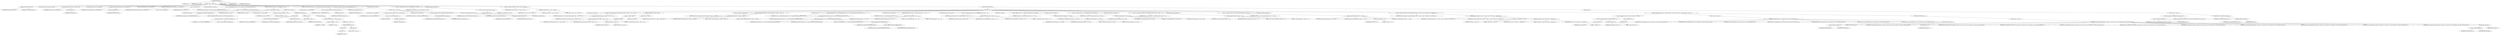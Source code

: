 digraph "buildFinished" {  
"47" [label = <(METHOD,buildFinished)<SUB>116</SUB>> ]
"8" [label = <(PARAM,this)<SUB>116</SUB>> ]
"48" [label = <(PARAM,BuildEvent event)<SUB>116</SUB>> ]
"49" [label = <(BLOCK,&lt;empty&gt;,&lt;empty&gt;)<SUB>116</SUB>> ]
"50" [label = <(buildFinished,buildFinished(event))<SUB>117</SUB>> ]
"51" [label = <(IDENTIFIER,super,buildFinished(event))<SUB>117</SUB>> ]
"52" [label = <(IDENTIFIER,event,buildFinished(event))<SUB>117</SUB>> ]
"53" [label = <(LOCAL,Project project: org.apache.tools.ant.Project)> ]
"54" [label = <(&lt;operator&gt;.assignment,Project project = getProject())<SUB>119</SUB>> ]
"55" [label = <(IDENTIFIER,project,Project project = getProject())<SUB>119</SUB>> ]
"56" [label = <(getProject,getProject())<SUB>119</SUB>> ]
"57" [label = <(IDENTIFIER,event,getProject())<SUB>119</SUB>> ]
"58" [label = <(LOCAL,Hashtable properties: java.util.Hashtable)> ]
"59" [label = <(&lt;operator&gt;.assignment,Hashtable properties = getProperties())<SUB>120</SUB>> ]
"60" [label = <(IDENTIFIER,properties,Hashtable properties = getProperties())<SUB>120</SUB>> ]
"61" [label = <(getProperties,getProperties())<SUB>120</SUB>> ]
"62" [label = <(IDENTIFIER,project,getProperties())<SUB>120</SUB>> ]
"4" [label = <(LOCAL,Properties fileProperties: java.util.Properties)> ]
"63" [label = <(&lt;operator&gt;.assignment,Properties fileProperties = new Properties())<SUB>124</SUB>> ]
"64" [label = <(IDENTIFIER,fileProperties,Properties fileProperties = new Properties())<SUB>124</SUB>> ]
"65" [label = <(&lt;operator&gt;.alloc,new Properties())<SUB>124</SUB>> ]
"66" [label = <(&lt;init&gt;,new Properties())<SUB>124</SUB>> ]
"3" [label = <(IDENTIFIER,fileProperties,new Properties())<SUB>124</SUB>> ]
"67" [label = <(LOCAL,String filename: java.lang.String)> ]
"68" [label = <(&lt;operator&gt;.assignment,String filename = (String) properties.get(&quot;MailLogger.properties.file&quot;))<SUB>125</SUB>> ]
"69" [label = <(IDENTIFIER,filename,String filename = (String) properties.get(&quot;MailLogger.properties.file&quot;))<SUB>125</SUB>> ]
"70" [label = <(&lt;operator&gt;.cast,(String) properties.get(&quot;MailLogger.properties.file&quot;))<SUB>125</SUB>> ]
"71" [label = <(TYPE_REF,String,String)<SUB>125</SUB>> ]
"72" [label = <(get,properties.get(&quot;MailLogger.properties.file&quot;))<SUB>125</SUB>> ]
"73" [label = <(IDENTIFIER,properties,properties.get(&quot;MailLogger.properties.file&quot;))<SUB>125</SUB>> ]
"74" [label = <(LITERAL,&quot;MailLogger.properties.file&quot;,properties.get(&quot;MailLogger.properties.file&quot;))<SUB>125</SUB>> ]
"75" [label = <(CONTROL_STRUCTURE,if (filename != null),if (filename != null))<SUB>126</SUB>> ]
"76" [label = <(&lt;operator&gt;.notEquals,filename != null)<SUB>126</SUB>> ]
"77" [label = <(IDENTIFIER,filename,filename != null)<SUB>126</SUB>> ]
"78" [label = <(LITERAL,null,filename != null)<SUB>126</SUB>> ]
"79" [label = <(BLOCK,&lt;empty&gt;,&lt;empty&gt;)<SUB>126</SUB>> ]
"6" [label = <(LOCAL,InputStream is: java.io.InputStream)> ]
"80" [label = <(&lt;operator&gt;.assignment,InputStream is = null)<SUB>127</SUB>> ]
"81" [label = <(IDENTIFIER,is,InputStream is = null)<SUB>127</SUB>> ]
"82" [label = <(LITERAL,null,InputStream is = null)<SUB>127</SUB>> ]
"83" [label = <(CONTROL_STRUCTURE,try,try)<SUB>128</SUB>> ]
"84" [label = <(BLOCK,try,try)<SUB>128</SUB>> ]
"85" [label = <(&lt;operator&gt;.assignment,is = new FileInputStream(filename))<SUB>129</SUB>> ]
"86" [label = <(IDENTIFIER,is,is = new FileInputStream(filename))<SUB>129</SUB>> ]
"87" [label = <(&lt;operator&gt;.alloc,new FileInputStream(filename))<SUB>129</SUB>> ]
"88" [label = <(&lt;init&gt;,new FileInputStream(filename))<SUB>129</SUB>> ]
"5" [label = <(IDENTIFIER,is,new FileInputStream(filename))<SUB>129</SUB>> ]
"89" [label = <(IDENTIFIER,filename,new FileInputStream(filename))<SUB>129</SUB>> ]
"90" [label = <(load,fileProperties.load(is))<SUB>130</SUB>> ]
"91" [label = <(IDENTIFIER,fileProperties,fileProperties.load(is))<SUB>130</SUB>> ]
"92" [label = <(IDENTIFIER,is,fileProperties.load(is))<SUB>130</SUB>> ]
"93" [label = <(BLOCK,catch,catch)> ]
"94" [label = <(BLOCK,&lt;empty&gt;,&lt;empty&gt;)<SUB>131</SUB>> ]
"95" [label = <(BLOCK,finally,finally)<SUB>133</SUB>> ]
"96" [label = <(CONTROL_STRUCTURE,if (is != null),if (is != null))<SUB>134</SUB>> ]
"97" [label = <(&lt;operator&gt;.notEquals,is != null)<SUB>134</SUB>> ]
"98" [label = <(IDENTIFIER,is,is != null)<SUB>134</SUB>> ]
"99" [label = <(LITERAL,null,is != null)<SUB>134</SUB>> ]
"100" [label = <(BLOCK,&lt;empty&gt;,&lt;empty&gt;)<SUB>134</SUB>> ]
"101" [label = <(CONTROL_STRUCTURE,try,try)<SUB>135</SUB>> ]
"102" [label = <(BLOCK,try,try)<SUB>135</SUB>> ]
"103" [label = <(close,is.close())<SUB>136</SUB>> ]
"104" [label = <(IDENTIFIER,is,is.close())<SUB>136</SUB>> ]
"105" [label = <(BLOCK,catch,catch)> ]
"106" [label = <(BLOCK,&lt;empty&gt;,&lt;empty&gt;)<SUB>137</SUB>> ]
"107" [label = <(CONTROL_STRUCTURE,for (Enumeration e = fileProperties.keys(); Some(e.hasMoreElements()); ),for (Enumeration e = fileProperties.keys(); Some(e.hasMoreElements()); ))<SUB>144</SUB>> ]
"108" [label = <(LOCAL,Enumeration e: java.util.Enumeration)> ]
"109" [label = <(&lt;operator&gt;.assignment,Enumeration e = fileProperties.keys())<SUB>144</SUB>> ]
"110" [label = <(IDENTIFIER,e,Enumeration e = fileProperties.keys())<SUB>144</SUB>> ]
"111" [label = <(keys,fileProperties.keys())<SUB>144</SUB>> ]
"112" [label = <(IDENTIFIER,fileProperties,fileProperties.keys())<SUB>144</SUB>> ]
"113" [label = <(hasMoreElements,e.hasMoreElements())<SUB>144</SUB>> ]
"114" [label = <(IDENTIFIER,e,e.hasMoreElements())<SUB>144</SUB>> ]
"115" [label = <(BLOCK,&lt;empty&gt;,&lt;empty&gt;)<SUB>144</SUB>> ]
"116" [label = <(LOCAL,String key: java.lang.String)> ]
"117" [label = <(&lt;operator&gt;.assignment,String key = (String) e.nextElement())<SUB>145</SUB>> ]
"118" [label = <(IDENTIFIER,key,String key = (String) e.nextElement())<SUB>145</SUB>> ]
"119" [label = <(&lt;operator&gt;.cast,(String) e.nextElement())<SUB>145</SUB>> ]
"120" [label = <(TYPE_REF,String,String)<SUB>145</SUB>> ]
"121" [label = <(nextElement,e.nextElement())<SUB>145</SUB>> ]
"122" [label = <(IDENTIFIER,e,e.nextElement())<SUB>145</SUB>> ]
"123" [label = <(LOCAL,String value: java.lang.String)> ]
"124" [label = <(&lt;operator&gt;.assignment,String value = fileProperties.getProperty(key))<SUB>146</SUB>> ]
"125" [label = <(IDENTIFIER,value,String value = fileProperties.getProperty(key))<SUB>146</SUB>> ]
"126" [label = <(getProperty,fileProperties.getProperty(key))<SUB>146</SUB>> ]
"127" [label = <(IDENTIFIER,fileProperties,fileProperties.getProperty(key))<SUB>146</SUB>> ]
"128" [label = <(IDENTIFIER,key,fileProperties.getProperty(key))<SUB>146</SUB>> ]
"129" [label = <(put,put(key, project.replaceProperties(value)))<SUB>147</SUB>> ]
"130" [label = <(IDENTIFIER,properties,put(key, project.replaceProperties(value)))<SUB>147</SUB>> ]
"131" [label = <(IDENTIFIER,key,put(key, project.replaceProperties(value)))<SUB>147</SUB>> ]
"132" [label = <(replaceProperties,replaceProperties(value))<SUB>147</SUB>> ]
"133" [label = <(IDENTIFIER,project,replaceProperties(value))<SUB>147</SUB>> ]
"134" [label = <(IDENTIFIER,value,replaceProperties(value))<SUB>147</SUB>> ]
"135" [label = <(LOCAL,boolean success: boolean)> ]
"136" [label = <(&lt;operator&gt;.assignment,boolean success = event.getException() == null)<SUB>150</SUB>> ]
"137" [label = <(IDENTIFIER,success,boolean success = event.getException() == null)<SUB>150</SUB>> ]
"138" [label = <(&lt;operator&gt;.equals,event.getException() == null)<SUB>150</SUB>> ]
"139" [label = <(getException,getException())<SUB>150</SUB>> ]
"140" [label = <(IDENTIFIER,event,getException())<SUB>150</SUB>> ]
"141" [label = <(LITERAL,null,event.getException() == null)<SUB>150</SUB>> ]
"142" [label = <(LOCAL,String prefix: java.lang.String)> ]
"143" [label = <(&lt;operator&gt;.assignment,String prefix = success ? &quot;success&quot; : &quot;failure&quot;)<SUB>151</SUB>> ]
"144" [label = <(IDENTIFIER,prefix,String prefix = success ? &quot;success&quot; : &quot;failure&quot;)<SUB>151</SUB>> ]
"145" [label = <(&lt;operator&gt;.conditional,success ? &quot;success&quot; : &quot;failure&quot;)<SUB>151</SUB>> ]
"146" [label = <(IDENTIFIER,success,success ? &quot;success&quot; : &quot;failure&quot;)<SUB>151</SUB>> ]
"147" [label = <(LITERAL,&quot;success&quot;,success ? &quot;success&quot; : &quot;failure&quot;)<SUB>151</SUB>> ]
"148" [label = <(LITERAL,&quot;failure&quot;,success ? &quot;success&quot; : &quot;failure&quot;)<SUB>151</SUB>> ]
"149" [label = <(CONTROL_STRUCTURE,try,try)<SUB>153</SUB>> ]
"150" [label = <(BLOCK,try,try)<SUB>153</SUB>> ]
"151" [label = <(LOCAL,boolean notify: boolean)> ]
"152" [label = <(&lt;operator&gt;.assignment,boolean notify = toBoolean(getValue(properties, prefix + &quot;.notify&quot;, &quot;on&quot;)))<SUB>154</SUB>> ]
"153" [label = <(IDENTIFIER,notify,boolean notify = toBoolean(getValue(properties, prefix + &quot;.notify&quot;, &quot;on&quot;)))<SUB>154</SUB>> ]
"154" [label = <(toBoolean,toBoolean(getValue(properties, prefix + &quot;.notify&quot;, &quot;on&quot;)))<SUB>154</SUB>> ]
"155" [label = <(IDENTIFIER,Project,toBoolean(getValue(properties, prefix + &quot;.notify&quot;, &quot;on&quot;)))<SUB>154</SUB>> ]
"156" [label = <(getValue,this.getValue(properties, prefix + &quot;.notify&quot;, &quot;on&quot;))<SUB>154</SUB>> ]
"7" [label = <(IDENTIFIER,this,this.getValue(properties, prefix + &quot;.notify&quot;, &quot;on&quot;))<SUB>154</SUB>> ]
"157" [label = <(IDENTIFIER,properties,this.getValue(properties, prefix + &quot;.notify&quot;, &quot;on&quot;))<SUB>154</SUB>> ]
"158" [label = <(&lt;operator&gt;.addition,prefix + &quot;.notify&quot;)<SUB>155</SUB>> ]
"159" [label = <(IDENTIFIER,prefix,prefix + &quot;.notify&quot;)<SUB>155</SUB>> ]
"160" [label = <(LITERAL,&quot;.notify&quot;,prefix + &quot;.notify&quot;)<SUB>155</SUB>> ]
"161" [label = <(LITERAL,&quot;on&quot;,this.getValue(properties, prefix + &quot;.notify&quot;, &quot;on&quot;))<SUB>155</SUB>> ]
"162" [label = <(CONTROL_STRUCTURE,if (!notify),if (!notify))<SUB>157</SUB>> ]
"163" [label = <(&lt;operator&gt;.logicalNot,!notify)<SUB>157</SUB>> ]
"164" [label = <(IDENTIFIER,notify,!notify)<SUB>157</SUB>> ]
"165" [label = <(BLOCK,&lt;empty&gt;,&lt;empty&gt;)<SUB>157</SUB>> ]
"166" [label = <(RETURN,return;,return;)<SUB>158</SUB>> ]
"167" [label = <(LOCAL,String mailhost: java.lang.String)> ]
"168" [label = <(&lt;operator&gt;.assignment,String mailhost = this.getValue(properties, &quot;mailhost&quot;, &quot;localhost&quot;))<SUB>161</SUB>> ]
"169" [label = <(IDENTIFIER,mailhost,String mailhost = this.getValue(properties, &quot;mailhost&quot;, &quot;localhost&quot;))<SUB>161</SUB>> ]
"170" [label = <(getValue,this.getValue(properties, &quot;mailhost&quot;, &quot;localhost&quot;))<SUB>161</SUB>> ]
"9" [label = <(IDENTIFIER,this,this.getValue(properties, &quot;mailhost&quot;, &quot;localhost&quot;))<SUB>161</SUB>> ]
"171" [label = <(IDENTIFIER,properties,this.getValue(properties, &quot;mailhost&quot;, &quot;localhost&quot;))<SUB>161</SUB>> ]
"172" [label = <(LITERAL,&quot;mailhost&quot;,this.getValue(properties, &quot;mailhost&quot;, &quot;localhost&quot;))<SUB>161</SUB>> ]
"173" [label = <(LITERAL,&quot;localhost&quot;,this.getValue(properties, &quot;mailhost&quot;, &quot;localhost&quot;))<SUB>161</SUB>> ]
"174" [label = <(LOCAL,int port: int)> ]
"175" [label = <(&lt;operator&gt;.assignment,int port = parseInt(getValue(properties, &quot;port&quot;, String.valueOf(MailMessage.DEFAULT_PORT))))<SUB>162</SUB>> ]
"176" [label = <(IDENTIFIER,port,int port = parseInt(getValue(properties, &quot;port&quot;, String.valueOf(MailMessage.DEFAULT_PORT))))<SUB>162</SUB>> ]
"177" [label = <(parseInt,parseInt(getValue(properties, &quot;port&quot;, String.valueOf(MailMessage.DEFAULT_PORT))))<SUB>162</SUB>> ]
"178" [label = <(IDENTIFIER,Integer,parseInt(getValue(properties, &quot;port&quot;, String.valueOf(MailMessage.DEFAULT_PORT))))<SUB>162</SUB>> ]
"179" [label = <(getValue,getValue(properties, &quot;port&quot;, String.valueOf(MailMessage.DEFAULT_PORT)))<SUB>162</SUB>> ]
"10" [label = <(IDENTIFIER,this,getValue(properties, &quot;port&quot;, String.valueOf(MailMessage.DEFAULT_PORT)))<SUB>162</SUB>> ]
"180" [label = <(IDENTIFIER,properties,getValue(properties, &quot;port&quot;, String.valueOf(MailMessage.DEFAULT_PORT)))<SUB>162</SUB>> ]
"181" [label = <(LITERAL,&quot;port&quot;,getValue(properties, &quot;port&quot;, String.valueOf(MailMessage.DEFAULT_PORT)))<SUB>162</SUB>> ]
"182" [label = <(valueOf,valueOf(MailMessage.DEFAULT_PORT))<SUB>163</SUB>> ]
"183" [label = <(IDENTIFIER,String,valueOf(MailMessage.DEFAULT_PORT))<SUB>163</SUB>> ]
"184" [label = <(&lt;operator&gt;.fieldAccess,MailMessage.DEFAULT_PORT)<SUB>163</SUB>> ]
"185" [label = <(IDENTIFIER,MailMessage,valueOf(MailMessage.DEFAULT_PORT))<SUB>163</SUB>> ]
"186" [label = <(FIELD_IDENTIFIER,DEFAULT_PORT,DEFAULT_PORT)<SUB>163</SUB>> ]
"187" [label = <(LOCAL,String user: java.lang.String)> ]
"188" [label = <(&lt;operator&gt;.assignment,String user = this.getValue(properties, &quot;user&quot;, &quot;&quot;))<SUB>164</SUB>> ]
"189" [label = <(IDENTIFIER,user,String user = this.getValue(properties, &quot;user&quot;, &quot;&quot;))<SUB>164</SUB>> ]
"190" [label = <(getValue,this.getValue(properties, &quot;user&quot;, &quot;&quot;))<SUB>164</SUB>> ]
"11" [label = <(IDENTIFIER,this,this.getValue(properties, &quot;user&quot;, &quot;&quot;))<SUB>164</SUB>> ]
"191" [label = <(IDENTIFIER,properties,this.getValue(properties, &quot;user&quot;, &quot;&quot;))<SUB>164</SUB>> ]
"192" [label = <(LITERAL,&quot;user&quot;,this.getValue(properties, &quot;user&quot;, &quot;&quot;))<SUB>164</SUB>> ]
"193" [label = <(LITERAL,&quot;&quot;,this.getValue(properties, &quot;user&quot;, &quot;&quot;))<SUB>164</SUB>> ]
"194" [label = <(LOCAL,String password: java.lang.String)> ]
"195" [label = <(&lt;operator&gt;.assignment,String password = this.getValue(properties, &quot;password&quot;, &quot;&quot;))<SUB>165</SUB>> ]
"196" [label = <(IDENTIFIER,password,String password = this.getValue(properties, &quot;password&quot;, &quot;&quot;))<SUB>165</SUB>> ]
"197" [label = <(getValue,this.getValue(properties, &quot;password&quot;, &quot;&quot;))<SUB>165</SUB>> ]
"12" [label = <(IDENTIFIER,this,this.getValue(properties, &quot;password&quot;, &quot;&quot;))<SUB>165</SUB>> ]
"198" [label = <(IDENTIFIER,properties,this.getValue(properties, &quot;password&quot;, &quot;&quot;))<SUB>165</SUB>> ]
"199" [label = <(LITERAL,&quot;password&quot;,this.getValue(properties, &quot;password&quot;, &quot;&quot;))<SUB>165</SUB>> ]
"200" [label = <(LITERAL,&quot;&quot;,this.getValue(properties, &quot;password&quot;, &quot;&quot;))<SUB>165</SUB>> ]
"201" [label = <(LOCAL,boolean ssl: boolean)> ]
"202" [label = <(&lt;operator&gt;.assignment,boolean ssl = toBoolean(getValue(properties, &quot;ssl&quot;, &quot;off&quot;)))<SUB>166</SUB>> ]
"203" [label = <(IDENTIFIER,ssl,boolean ssl = toBoolean(getValue(properties, &quot;ssl&quot;, &quot;off&quot;)))<SUB>166</SUB>> ]
"204" [label = <(toBoolean,toBoolean(getValue(properties, &quot;ssl&quot;, &quot;off&quot;)))<SUB>166</SUB>> ]
"205" [label = <(IDENTIFIER,Project,toBoolean(getValue(properties, &quot;ssl&quot;, &quot;off&quot;)))<SUB>166</SUB>> ]
"206" [label = <(getValue,this.getValue(properties, &quot;ssl&quot;, &quot;off&quot;))<SUB>166</SUB>> ]
"13" [label = <(IDENTIFIER,this,this.getValue(properties, &quot;ssl&quot;, &quot;off&quot;))<SUB>166</SUB>> ]
"207" [label = <(IDENTIFIER,properties,this.getValue(properties, &quot;ssl&quot;, &quot;off&quot;))<SUB>166</SUB>> ]
"208" [label = <(LITERAL,&quot;ssl&quot;,this.getValue(properties, &quot;ssl&quot;, &quot;off&quot;))<SUB>167</SUB>> ]
"209" [label = <(LITERAL,&quot;off&quot;,this.getValue(properties, &quot;ssl&quot;, &quot;off&quot;))<SUB>167</SUB>> ]
"210" [label = <(LOCAL,String from: java.lang.String)> ]
"211" [label = <(&lt;operator&gt;.assignment,String from = this.getValue(properties, &quot;from&quot;, null))<SUB>168</SUB>> ]
"212" [label = <(IDENTIFIER,from,String from = this.getValue(properties, &quot;from&quot;, null))<SUB>168</SUB>> ]
"213" [label = <(getValue,this.getValue(properties, &quot;from&quot;, null))<SUB>168</SUB>> ]
"14" [label = <(IDENTIFIER,this,this.getValue(properties, &quot;from&quot;, null))<SUB>168</SUB>> ]
"214" [label = <(IDENTIFIER,properties,this.getValue(properties, &quot;from&quot;, null))<SUB>168</SUB>> ]
"215" [label = <(LITERAL,&quot;from&quot;,this.getValue(properties, &quot;from&quot;, null))<SUB>168</SUB>> ]
"216" [label = <(LITERAL,null,this.getValue(properties, &quot;from&quot;, null))<SUB>168</SUB>> ]
"217" [label = <(LOCAL,String replytoList: java.lang.String)> ]
"218" [label = <(&lt;operator&gt;.assignment,String replytoList = this.getValue(properties, &quot;replyto&quot;, &quot;&quot;))<SUB>169</SUB>> ]
"219" [label = <(IDENTIFIER,replytoList,String replytoList = this.getValue(properties, &quot;replyto&quot;, &quot;&quot;))<SUB>169</SUB>> ]
"220" [label = <(getValue,this.getValue(properties, &quot;replyto&quot;, &quot;&quot;))<SUB>169</SUB>> ]
"15" [label = <(IDENTIFIER,this,this.getValue(properties, &quot;replyto&quot;, &quot;&quot;))<SUB>169</SUB>> ]
"221" [label = <(IDENTIFIER,properties,this.getValue(properties, &quot;replyto&quot;, &quot;&quot;))<SUB>169</SUB>> ]
"222" [label = <(LITERAL,&quot;replyto&quot;,this.getValue(properties, &quot;replyto&quot;, &quot;&quot;))<SUB>169</SUB>> ]
"223" [label = <(LITERAL,&quot;&quot;,this.getValue(properties, &quot;replyto&quot;, &quot;&quot;))<SUB>169</SUB>> ]
"224" [label = <(LOCAL,String toList: java.lang.String)> ]
"225" [label = <(&lt;operator&gt;.assignment,String toList = this.getValue(properties, prefix + &quot;.to&quot;, null))<SUB>170</SUB>> ]
"226" [label = <(IDENTIFIER,toList,String toList = this.getValue(properties, prefix + &quot;.to&quot;, null))<SUB>170</SUB>> ]
"227" [label = <(getValue,this.getValue(properties, prefix + &quot;.to&quot;, null))<SUB>170</SUB>> ]
"16" [label = <(IDENTIFIER,this,this.getValue(properties, prefix + &quot;.to&quot;, null))<SUB>170</SUB>> ]
"228" [label = <(IDENTIFIER,properties,this.getValue(properties, prefix + &quot;.to&quot;, null))<SUB>170</SUB>> ]
"229" [label = <(&lt;operator&gt;.addition,prefix + &quot;.to&quot;)<SUB>170</SUB>> ]
"230" [label = <(IDENTIFIER,prefix,prefix + &quot;.to&quot;)<SUB>170</SUB>> ]
"231" [label = <(LITERAL,&quot;.to&quot;,prefix + &quot;.to&quot;)<SUB>170</SUB>> ]
"232" [label = <(LITERAL,null,this.getValue(properties, prefix + &quot;.to&quot;, null))<SUB>170</SUB>> ]
"233" [label = <(LOCAL,String subject: java.lang.String)> ]
"234" [label = <(&lt;operator&gt;.assignment,String subject = this.getValue(properties, prefix + &quot;.subject&quot;, (success) ? &quot;Build Success&quot; : &quot;Build Failure&quot;))<SUB>171</SUB>> ]
"235" [label = <(IDENTIFIER,subject,String subject = this.getValue(properties, prefix + &quot;.subject&quot;, (success) ? &quot;Build Success&quot; : &quot;Build Failure&quot;))<SUB>171</SUB>> ]
"236" [label = <(getValue,this.getValue(properties, prefix + &quot;.subject&quot;, (success) ? &quot;Build Success&quot; : &quot;Build Failure&quot;))<SUB>171</SUB>> ]
"17" [label = <(IDENTIFIER,this,this.getValue(properties, prefix + &quot;.subject&quot;, (success) ? &quot;Build Success&quot; : &quot;Build Failure&quot;))<SUB>171</SUB>> ]
"237" [label = <(IDENTIFIER,properties,this.getValue(properties, prefix + &quot;.subject&quot;, (success) ? &quot;Build Success&quot; : &quot;Build Failure&quot;))<SUB>171</SUB>> ]
"238" [label = <(&lt;operator&gt;.addition,prefix + &quot;.subject&quot;)<SUB>171</SUB>> ]
"239" [label = <(IDENTIFIER,prefix,prefix + &quot;.subject&quot;)<SUB>171</SUB>> ]
"240" [label = <(LITERAL,&quot;.subject&quot;,prefix + &quot;.subject&quot;)<SUB>171</SUB>> ]
"241" [label = <(&lt;operator&gt;.conditional,(success) ? &quot;Build Success&quot; : &quot;Build Failure&quot;)<SUB>172</SUB>> ]
"242" [label = <(IDENTIFIER,success,(success) ? &quot;Build Success&quot; : &quot;Build Failure&quot;)<SUB>172</SUB>> ]
"243" [label = <(LITERAL,&quot;Build Success&quot;,(success) ? &quot;Build Success&quot; : &quot;Build Failure&quot;)<SUB>172</SUB>> ]
"244" [label = <(LITERAL,&quot;Build Failure&quot;,(success) ? &quot;Build Success&quot; : &quot;Build Failure&quot;)<SUB>172</SUB>> ]
"245" [label = <(CONTROL_STRUCTURE,if (user.equals(&quot;&quot;) &amp;&amp; password.equals(&quot;&quot;) &amp;&amp; !ssl),if (user.equals(&quot;&quot;) &amp;&amp; password.equals(&quot;&quot;) &amp;&amp; !ssl))<SUB>173</SUB>> ]
"246" [label = <(&lt;operator&gt;.logicalAnd,user.equals(&quot;&quot;) &amp;&amp; password.equals(&quot;&quot;) &amp;&amp; !ssl)<SUB>173</SUB>> ]
"247" [label = <(&lt;operator&gt;.logicalAnd,user.equals(&quot;&quot;) &amp;&amp; password.equals(&quot;&quot;))<SUB>173</SUB>> ]
"248" [label = <(equals,user.equals(&quot;&quot;))<SUB>173</SUB>> ]
"249" [label = <(IDENTIFIER,user,user.equals(&quot;&quot;))<SUB>173</SUB>> ]
"250" [label = <(LITERAL,&quot;&quot;,user.equals(&quot;&quot;))<SUB>173</SUB>> ]
"251" [label = <(equals,password.equals(&quot;&quot;))<SUB>173</SUB>> ]
"252" [label = <(IDENTIFIER,password,password.equals(&quot;&quot;))<SUB>173</SUB>> ]
"253" [label = <(LITERAL,&quot;&quot;,password.equals(&quot;&quot;))<SUB>173</SUB>> ]
"254" [label = <(&lt;operator&gt;.logicalNot,!ssl)<SUB>173</SUB>> ]
"255" [label = <(IDENTIFIER,ssl,!ssl)<SUB>173</SUB>> ]
"256" [label = <(BLOCK,&lt;empty&gt;,&lt;empty&gt;)<SUB>173</SUB>> ]
"257" [label = <(sendMail,this.sendMail(mailhost, port, from, replytoList, toList, subject, buffer.substring(0)))<SUB>174</SUB>> ]
"18" [label = <(IDENTIFIER,this,this.sendMail(mailhost, port, from, replytoList, toList, subject, buffer.substring(0)))<SUB>174</SUB>> ]
"258" [label = <(IDENTIFIER,mailhost,this.sendMail(mailhost, port, from, replytoList, toList, subject, buffer.substring(0)))<SUB>174</SUB>> ]
"259" [label = <(IDENTIFIER,port,this.sendMail(mailhost, port, from, replytoList, toList, subject, buffer.substring(0)))<SUB>174</SUB>> ]
"260" [label = <(IDENTIFIER,from,this.sendMail(mailhost, port, from, replytoList, toList, subject, buffer.substring(0)))<SUB>174</SUB>> ]
"261" [label = <(IDENTIFIER,replytoList,this.sendMail(mailhost, port, from, replytoList, toList, subject, buffer.substring(0)))<SUB>174</SUB>> ]
"262" [label = <(IDENTIFIER,toList,this.sendMail(mailhost, port, from, replytoList, toList, subject, buffer.substring(0)))<SUB>174</SUB>> ]
"263" [label = <(IDENTIFIER,subject,this.sendMail(mailhost, port, from, replytoList, toList, subject, buffer.substring(0)))<SUB>175</SUB>> ]
"264" [label = <(substring,buffer.substring(0))<SUB>175</SUB>> ]
"265" [label = <(&lt;operator&gt;.fieldAccess,this.buffer)<SUB>175</SUB>> ]
"266" [label = <(IDENTIFIER,this,buffer.substring(0))<SUB>175</SUB>> ]
"267" [label = <(FIELD_IDENTIFIER,buffer,buffer)<SUB>175</SUB>> ]
"268" [label = <(LITERAL,0,buffer.substring(0))<SUB>175</SUB>> ]
"269" [label = <(CONTROL_STRUCTURE,else,else)<SUB>176</SUB>> ]
"270" [label = <(BLOCK,&lt;empty&gt;,&lt;empty&gt;)<SUB>176</SUB>> ]
"271" [label = <(sendMimeMail,sendMimeMail(event.getProject(), mailhost, port, user, password, ssl, from, replytoList, toList, subject, buffer.substring(0)))<SUB>177</SUB>> ]
"19" [label = <(IDENTIFIER,this,sendMimeMail(event.getProject(), mailhost, port, user, password, ssl, from, replytoList, toList, subject, buffer.substring(0)))<SUB>177</SUB>> ]
"272" [label = <(getProject,getProject())<SUB>177</SUB>> ]
"273" [label = <(IDENTIFIER,event,getProject())<SUB>177</SUB>> ]
"274" [label = <(IDENTIFIER,mailhost,sendMimeMail(event.getProject(), mailhost, port, user, password, ssl, from, replytoList, toList, subject, buffer.substring(0)))<SUB>177</SUB>> ]
"275" [label = <(IDENTIFIER,port,sendMimeMail(event.getProject(), mailhost, port, user, password, ssl, from, replytoList, toList, subject, buffer.substring(0)))<SUB>177</SUB>> ]
"276" [label = <(IDENTIFIER,user,sendMimeMail(event.getProject(), mailhost, port, user, password, ssl, from, replytoList, toList, subject, buffer.substring(0)))<SUB>177</SUB>> ]
"277" [label = <(IDENTIFIER,password,sendMimeMail(event.getProject(), mailhost, port, user, password, ssl, from, replytoList, toList, subject, buffer.substring(0)))<SUB>178</SUB>> ]
"278" [label = <(IDENTIFIER,ssl,sendMimeMail(event.getProject(), mailhost, port, user, password, ssl, from, replytoList, toList, subject, buffer.substring(0)))<SUB>178</SUB>> ]
"279" [label = <(IDENTIFIER,from,sendMimeMail(event.getProject(), mailhost, port, user, password, ssl, from, replytoList, toList, subject, buffer.substring(0)))<SUB>178</SUB>> ]
"280" [label = <(IDENTIFIER,replytoList,sendMimeMail(event.getProject(), mailhost, port, user, password, ssl, from, replytoList, toList, subject, buffer.substring(0)))<SUB>178</SUB>> ]
"281" [label = <(IDENTIFIER,toList,sendMimeMail(event.getProject(), mailhost, port, user, password, ssl, from, replytoList, toList, subject, buffer.substring(0)))<SUB>178</SUB>> ]
"282" [label = <(IDENTIFIER,subject,sendMimeMail(event.getProject(), mailhost, port, user, password, ssl, from, replytoList, toList, subject, buffer.substring(0)))<SUB>179</SUB>> ]
"283" [label = <(substring,buffer.substring(0))<SUB>179</SUB>> ]
"284" [label = <(&lt;operator&gt;.fieldAccess,this.buffer)<SUB>179</SUB>> ]
"285" [label = <(IDENTIFIER,this,buffer.substring(0))<SUB>179</SUB>> ]
"286" [label = <(FIELD_IDENTIFIER,buffer,buffer)<SUB>179</SUB>> ]
"287" [label = <(LITERAL,0,buffer.substring(0))<SUB>179</SUB>> ]
"288" [label = <(BLOCK,catch,catch)> ]
"289" [label = <(BLOCK,&lt;empty&gt;,&lt;empty&gt;)<SUB>181</SUB>> ]
"290" [label = <(println,System.out.println(&quot;MailLogger failed to send e-mail!&quot;))<SUB>182</SUB>> ]
"291" [label = <(&lt;operator&gt;.fieldAccess,System.out)<SUB>182</SUB>> ]
"292" [label = <(IDENTIFIER,System,System.out.println(&quot;MailLogger failed to send e-mail!&quot;))<SUB>182</SUB>> ]
"293" [label = <(FIELD_IDENTIFIER,out,out)<SUB>182</SUB>> ]
"294" [label = <(LITERAL,&quot;MailLogger failed to send e-mail!&quot;,System.out.println(&quot;MailLogger failed to send e-mail!&quot;))<SUB>182</SUB>> ]
"295" [label = <(printStackTrace,e.printStackTrace(System.err))<SUB>183</SUB>> ]
"296" [label = <(IDENTIFIER,e,e.printStackTrace(System.err))<SUB>183</SUB>> ]
"297" [label = <(&lt;operator&gt;.fieldAccess,System.err)<SUB>183</SUB>> ]
"298" [label = <(IDENTIFIER,System,e.printStackTrace(System.err))<SUB>183</SUB>> ]
"299" [label = <(FIELD_IDENTIFIER,err,err)<SUB>183</SUB>> ]
"300" [label = <(MODIFIER,PUBLIC)> ]
"301" [label = <(MODIFIER,VIRTUAL)> ]
"302" [label = <(METHOD_RETURN,void)<SUB>116</SUB>> ]
  "47" -> "8" 
  "47" -> "48" 
  "47" -> "49" 
  "47" -> "300" 
  "47" -> "301" 
  "47" -> "302" 
  "49" -> "50" 
  "49" -> "53" 
  "49" -> "54" 
  "49" -> "58" 
  "49" -> "59" 
  "49" -> "4" 
  "49" -> "63" 
  "49" -> "66" 
  "49" -> "67" 
  "49" -> "68" 
  "49" -> "75" 
  "49" -> "107" 
  "49" -> "135" 
  "49" -> "136" 
  "49" -> "142" 
  "49" -> "143" 
  "49" -> "149" 
  "50" -> "51" 
  "50" -> "52" 
  "54" -> "55" 
  "54" -> "56" 
  "56" -> "57" 
  "59" -> "60" 
  "59" -> "61" 
  "61" -> "62" 
  "63" -> "64" 
  "63" -> "65" 
  "66" -> "3" 
  "68" -> "69" 
  "68" -> "70" 
  "70" -> "71" 
  "70" -> "72" 
  "72" -> "73" 
  "72" -> "74" 
  "75" -> "76" 
  "75" -> "79" 
  "76" -> "77" 
  "76" -> "78" 
  "79" -> "6" 
  "79" -> "80" 
  "79" -> "83" 
  "80" -> "81" 
  "80" -> "82" 
  "83" -> "84" 
  "83" -> "93" 
  "83" -> "95" 
  "84" -> "85" 
  "84" -> "88" 
  "84" -> "90" 
  "85" -> "86" 
  "85" -> "87" 
  "88" -> "5" 
  "88" -> "89" 
  "90" -> "91" 
  "90" -> "92" 
  "93" -> "94" 
  "95" -> "96" 
  "96" -> "97" 
  "96" -> "100" 
  "97" -> "98" 
  "97" -> "99" 
  "100" -> "101" 
  "101" -> "102" 
  "101" -> "105" 
  "102" -> "103" 
  "103" -> "104" 
  "105" -> "106" 
  "107" -> "108" 
  "107" -> "109" 
  "107" -> "113" 
  "107" -> "115" 
  "109" -> "110" 
  "109" -> "111" 
  "111" -> "112" 
  "113" -> "114" 
  "115" -> "116" 
  "115" -> "117" 
  "115" -> "123" 
  "115" -> "124" 
  "115" -> "129" 
  "117" -> "118" 
  "117" -> "119" 
  "119" -> "120" 
  "119" -> "121" 
  "121" -> "122" 
  "124" -> "125" 
  "124" -> "126" 
  "126" -> "127" 
  "126" -> "128" 
  "129" -> "130" 
  "129" -> "131" 
  "129" -> "132" 
  "132" -> "133" 
  "132" -> "134" 
  "136" -> "137" 
  "136" -> "138" 
  "138" -> "139" 
  "138" -> "141" 
  "139" -> "140" 
  "143" -> "144" 
  "143" -> "145" 
  "145" -> "146" 
  "145" -> "147" 
  "145" -> "148" 
  "149" -> "150" 
  "149" -> "288" 
  "150" -> "151" 
  "150" -> "152" 
  "150" -> "162" 
  "150" -> "167" 
  "150" -> "168" 
  "150" -> "174" 
  "150" -> "175" 
  "150" -> "187" 
  "150" -> "188" 
  "150" -> "194" 
  "150" -> "195" 
  "150" -> "201" 
  "150" -> "202" 
  "150" -> "210" 
  "150" -> "211" 
  "150" -> "217" 
  "150" -> "218" 
  "150" -> "224" 
  "150" -> "225" 
  "150" -> "233" 
  "150" -> "234" 
  "150" -> "245" 
  "152" -> "153" 
  "152" -> "154" 
  "154" -> "155" 
  "154" -> "156" 
  "156" -> "7" 
  "156" -> "157" 
  "156" -> "158" 
  "156" -> "161" 
  "158" -> "159" 
  "158" -> "160" 
  "162" -> "163" 
  "162" -> "165" 
  "163" -> "164" 
  "165" -> "166" 
  "168" -> "169" 
  "168" -> "170" 
  "170" -> "9" 
  "170" -> "171" 
  "170" -> "172" 
  "170" -> "173" 
  "175" -> "176" 
  "175" -> "177" 
  "177" -> "178" 
  "177" -> "179" 
  "179" -> "10" 
  "179" -> "180" 
  "179" -> "181" 
  "179" -> "182" 
  "182" -> "183" 
  "182" -> "184" 
  "184" -> "185" 
  "184" -> "186" 
  "188" -> "189" 
  "188" -> "190" 
  "190" -> "11" 
  "190" -> "191" 
  "190" -> "192" 
  "190" -> "193" 
  "195" -> "196" 
  "195" -> "197" 
  "197" -> "12" 
  "197" -> "198" 
  "197" -> "199" 
  "197" -> "200" 
  "202" -> "203" 
  "202" -> "204" 
  "204" -> "205" 
  "204" -> "206" 
  "206" -> "13" 
  "206" -> "207" 
  "206" -> "208" 
  "206" -> "209" 
  "211" -> "212" 
  "211" -> "213" 
  "213" -> "14" 
  "213" -> "214" 
  "213" -> "215" 
  "213" -> "216" 
  "218" -> "219" 
  "218" -> "220" 
  "220" -> "15" 
  "220" -> "221" 
  "220" -> "222" 
  "220" -> "223" 
  "225" -> "226" 
  "225" -> "227" 
  "227" -> "16" 
  "227" -> "228" 
  "227" -> "229" 
  "227" -> "232" 
  "229" -> "230" 
  "229" -> "231" 
  "234" -> "235" 
  "234" -> "236" 
  "236" -> "17" 
  "236" -> "237" 
  "236" -> "238" 
  "236" -> "241" 
  "238" -> "239" 
  "238" -> "240" 
  "241" -> "242" 
  "241" -> "243" 
  "241" -> "244" 
  "245" -> "246" 
  "245" -> "256" 
  "245" -> "269" 
  "246" -> "247" 
  "246" -> "254" 
  "247" -> "248" 
  "247" -> "251" 
  "248" -> "249" 
  "248" -> "250" 
  "251" -> "252" 
  "251" -> "253" 
  "254" -> "255" 
  "256" -> "257" 
  "257" -> "18" 
  "257" -> "258" 
  "257" -> "259" 
  "257" -> "260" 
  "257" -> "261" 
  "257" -> "262" 
  "257" -> "263" 
  "257" -> "264" 
  "264" -> "265" 
  "264" -> "268" 
  "265" -> "266" 
  "265" -> "267" 
  "269" -> "270" 
  "270" -> "271" 
  "271" -> "19" 
  "271" -> "272" 
  "271" -> "274" 
  "271" -> "275" 
  "271" -> "276" 
  "271" -> "277" 
  "271" -> "278" 
  "271" -> "279" 
  "271" -> "280" 
  "271" -> "281" 
  "271" -> "282" 
  "271" -> "283" 
  "272" -> "273" 
  "283" -> "284" 
  "283" -> "287" 
  "284" -> "285" 
  "284" -> "286" 
  "288" -> "289" 
  "289" -> "290" 
  "289" -> "295" 
  "290" -> "291" 
  "290" -> "294" 
  "291" -> "292" 
  "291" -> "293" 
  "295" -> "296" 
  "295" -> "297" 
  "297" -> "298" 
  "297" -> "299" 
}
